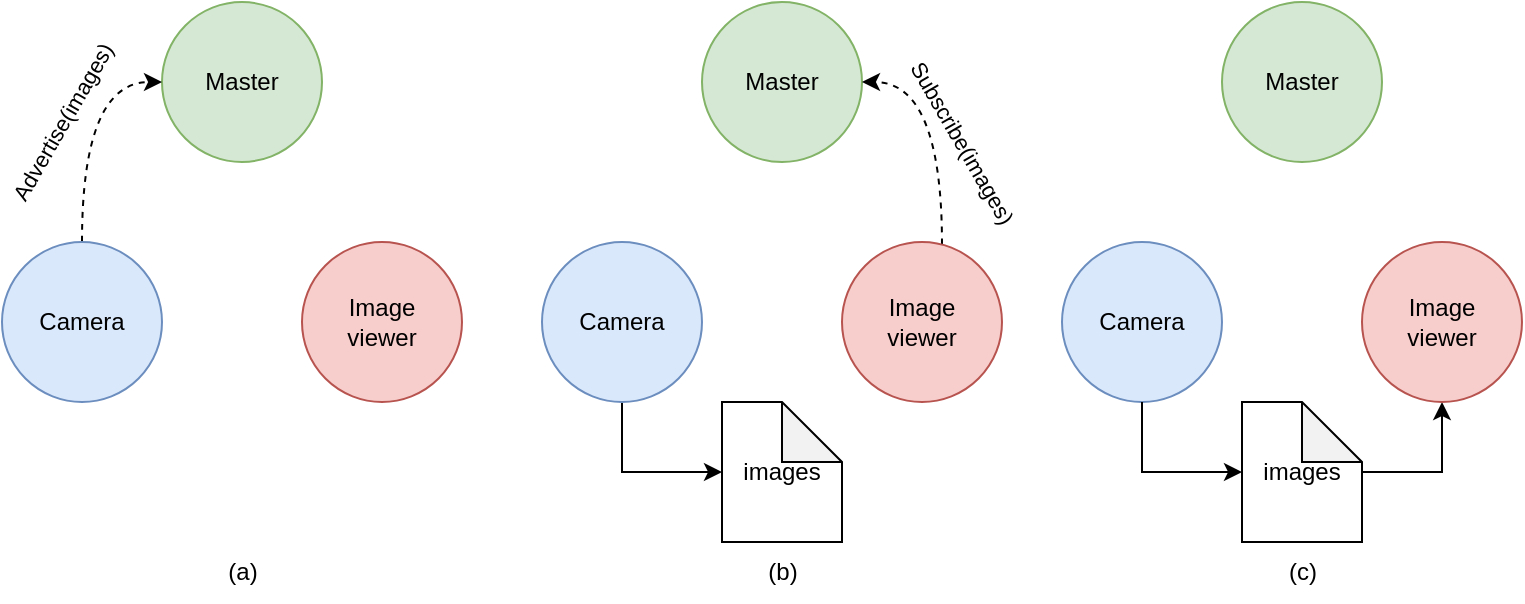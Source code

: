 <mxfile version="22.0.4" type="device">
  <diagram name="Page-1" id="J3rLS7ioGoYsadzUOltX">
    <mxGraphModel dx="893" dy="470" grid="1" gridSize="10" guides="1" tooltips="1" connect="1" arrows="1" fold="1" page="1" pageScale="1" pageWidth="850" pageHeight="1100" math="0" shadow="0">
      <root>
        <mxCell id="0" />
        <mxCell id="1" parent="0" />
        <mxCell id="Q2OT-sCLzsQzSgtpaf37-2" value="Master" style="ellipse;whiteSpace=wrap;html=1;aspect=fixed;fillColor=#d5e8d4;strokeColor=#82b366;" vertex="1" parent="1">
          <mxGeometry x="150" y="290" width="80" height="80" as="geometry" />
        </mxCell>
        <mxCell id="Q2OT-sCLzsQzSgtpaf37-5" style="edgeStyle=orthogonalEdgeStyle;orthogonalLoop=1;jettySize=auto;html=1;strokeColor=default;curved=1;dashed=1;" edge="1" parent="1" source="Q2OT-sCLzsQzSgtpaf37-3" target="Q2OT-sCLzsQzSgtpaf37-2">
          <mxGeometry relative="1" as="geometry">
            <Array as="points">
              <mxPoint x="110" y="330" />
            </Array>
          </mxGeometry>
        </mxCell>
        <mxCell id="Q2OT-sCLzsQzSgtpaf37-6" value="Advertise(images)" style="edgeLabel;html=1;align=center;verticalAlign=middle;resizable=0;points=[];rotation=-60;" vertex="1" connectable="0" parent="Q2OT-sCLzsQzSgtpaf37-5">
          <mxGeometry x="-0.365" y="-5" relative="1" as="geometry">
            <mxPoint x="-15" y="-22" as="offset" />
          </mxGeometry>
        </mxCell>
        <mxCell id="Q2OT-sCLzsQzSgtpaf37-3" value="Camera" style="ellipse;whiteSpace=wrap;html=1;aspect=fixed;fillColor=#dae8fc;strokeColor=#6c8ebf;" vertex="1" parent="1">
          <mxGeometry x="70" y="410" width="80" height="80" as="geometry" />
        </mxCell>
        <mxCell id="Q2OT-sCLzsQzSgtpaf37-4" value="Image&lt;br&gt;viewer" style="ellipse;whiteSpace=wrap;html=1;aspect=fixed;fillColor=#f8cecc;strokeColor=#b85450;" vertex="1" parent="1">
          <mxGeometry x="220" y="410" width="80" height="80" as="geometry" />
        </mxCell>
        <mxCell id="Q2OT-sCLzsQzSgtpaf37-7" value="Master" style="ellipse;whiteSpace=wrap;html=1;aspect=fixed;fillColor=#d5e8d4;strokeColor=#82b366;" vertex="1" parent="1">
          <mxGeometry x="420" y="290" width="80" height="80" as="geometry" />
        </mxCell>
        <mxCell id="Q2OT-sCLzsQzSgtpaf37-8" style="edgeStyle=orthogonalEdgeStyle;orthogonalLoop=1;jettySize=auto;html=1;strokeColor=default;curved=1;dashed=1;" edge="1" source="Q2OT-sCLzsQzSgtpaf37-11" target="Q2OT-sCLzsQzSgtpaf37-7" parent="1">
          <mxGeometry relative="1" as="geometry">
            <Array as="points">
              <mxPoint x="540" y="330" />
            </Array>
          </mxGeometry>
        </mxCell>
        <mxCell id="Q2OT-sCLzsQzSgtpaf37-9" value="Subscribe(images)" style="edgeLabel;html=1;align=center;verticalAlign=middle;resizable=0;points=[];rotation=60;" vertex="1" connectable="0" parent="Q2OT-sCLzsQzSgtpaf37-8">
          <mxGeometry x="-0.365" y="-5" relative="1" as="geometry">
            <mxPoint x="5" y="-13" as="offset" />
          </mxGeometry>
        </mxCell>
        <mxCell id="Q2OT-sCLzsQzSgtpaf37-18" style="edgeStyle=orthogonalEdgeStyle;rounded=0;orthogonalLoop=1;jettySize=auto;html=1;" edge="1" parent="1" source="Q2OT-sCLzsQzSgtpaf37-10" target="Q2OT-sCLzsQzSgtpaf37-17">
          <mxGeometry relative="1" as="geometry">
            <Array as="points">
              <mxPoint x="380" y="525" />
            </Array>
          </mxGeometry>
        </mxCell>
        <mxCell id="Q2OT-sCLzsQzSgtpaf37-10" value="Camera" style="ellipse;whiteSpace=wrap;html=1;aspect=fixed;fillColor=#dae8fc;strokeColor=#6c8ebf;" vertex="1" parent="1">
          <mxGeometry x="340" y="410" width="80" height="80" as="geometry" />
        </mxCell>
        <mxCell id="Q2OT-sCLzsQzSgtpaf37-11" value="Image&lt;br&gt;viewer" style="ellipse;whiteSpace=wrap;html=1;aspect=fixed;fillColor=#f8cecc;strokeColor=#b85450;" vertex="1" parent="1">
          <mxGeometry x="490" y="410" width="80" height="80" as="geometry" />
        </mxCell>
        <mxCell id="Q2OT-sCLzsQzSgtpaf37-12" value="Master" style="ellipse;whiteSpace=wrap;html=1;aspect=fixed;fillColor=#d5e8d4;strokeColor=#82b366;" vertex="1" parent="1">
          <mxGeometry x="680" y="290" width="80" height="80" as="geometry" />
        </mxCell>
        <mxCell id="Q2OT-sCLzsQzSgtpaf37-15" value="Camera" style="ellipse;whiteSpace=wrap;html=1;aspect=fixed;fillColor=#dae8fc;strokeColor=#6c8ebf;" vertex="1" parent="1">
          <mxGeometry x="600" y="410" width="80" height="80" as="geometry" />
        </mxCell>
        <mxCell id="Q2OT-sCLzsQzSgtpaf37-21" style="edgeStyle=orthogonalEdgeStyle;rounded=0;orthogonalLoop=1;jettySize=auto;html=1;startArrow=classic;startFill=1;endArrow=none;endFill=0;" edge="1" parent="1" source="Q2OT-sCLzsQzSgtpaf37-16" target="Q2OT-sCLzsQzSgtpaf37-20">
          <mxGeometry relative="1" as="geometry">
            <Array as="points">
              <mxPoint x="790" y="525" />
            </Array>
          </mxGeometry>
        </mxCell>
        <mxCell id="Q2OT-sCLzsQzSgtpaf37-16" value="Image&lt;br&gt;viewer" style="ellipse;whiteSpace=wrap;html=1;aspect=fixed;fillColor=#f8cecc;strokeColor=#b85450;" vertex="1" parent="1">
          <mxGeometry x="750" y="410" width="80" height="80" as="geometry" />
        </mxCell>
        <mxCell id="Q2OT-sCLzsQzSgtpaf37-17" value="images" style="shape=note;whiteSpace=wrap;html=1;backgroundOutline=1;darkOpacity=0.05;" vertex="1" parent="1">
          <mxGeometry x="430" y="490" width="60" height="70" as="geometry" />
        </mxCell>
        <mxCell id="Q2OT-sCLzsQzSgtpaf37-19" style="edgeStyle=orthogonalEdgeStyle;rounded=0;orthogonalLoop=1;jettySize=auto;html=1;" edge="1" target="Q2OT-sCLzsQzSgtpaf37-20" parent="1">
          <mxGeometry relative="1" as="geometry">
            <mxPoint x="640" y="490" as="sourcePoint" />
            <Array as="points">
              <mxPoint x="640" y="525" />
            </Array>
          </mxGeometry>
        </mxCell>
        <mxCell id="Q2OT-sCLzsQzSgtpaf37-20" value="images" style="shape=note;whiteSpace=wrap;html=1;backgroundOutline=1;darkOpacity=0.05;" vertex="1" parent="1">
          <mxGeometry x="690" y="490" width="60" height="70" as="geometry" />
        </mxCell>
        <mxCell id="Q2OT-sCLzsQzSgtpaf37-22" value="(a)" style="text;html=1;align=center;verticalAlign=middle;resizable=0;points=[];autosize=1;strokeColor=none;fillColor=none;" vertex="1" parent="1">
          <mxGeometry x="170" y="560" width="40" height="30" as="geometry" />
        </mxCell>
        <mxCell id="Q2OT-sCLzsQzSgtpaf37-23" value="(b)" style="text;html=1;align=center;verticalAlign=middle;resizable=0;points=[];autosize=1;strokeColor=none;fillColor=none;" vertex="1" parent="1">
          <mxGeometry x="440" y="560" width="40" height="30" as="geometry" />
        </mxCell>
        <mxCell id="Q2OT-sCLzsQzSgtpaf37-24" value="(c)" style="text;html=1;align=center;verticalAlign=middle;resizable=0;points=[];autosize=1;strokeColor=none;fillColor=none;" vertex="1" parent="1">
          <mxGeometry x="700" y="560" width="40" height="30" as="geometry" />
        </mxCell>
      </root>
    </mxGraphModel>
  </diagram>
</mxfile>
